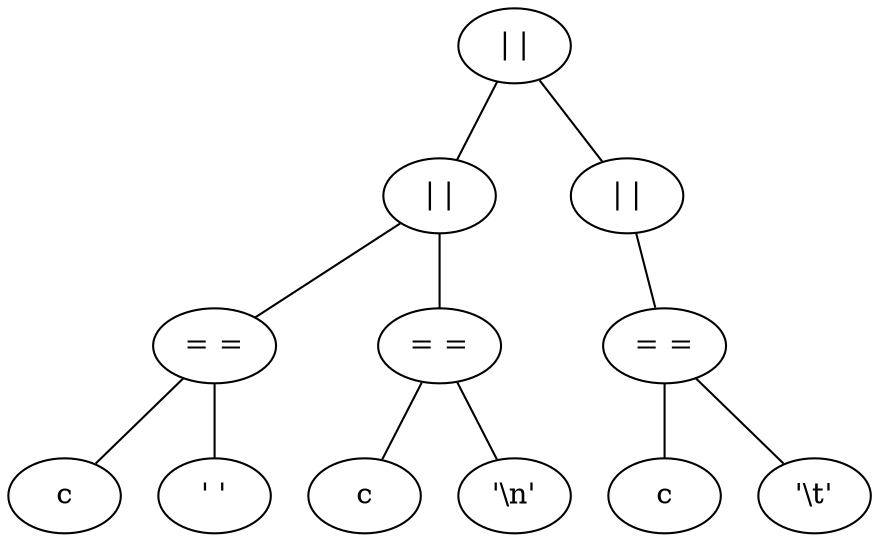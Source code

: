 graph arbol_c{
    
    "nodo1" [label="c" ];
    "nodo2" [label="= ="];
    "nodo3" [label="' '"];
    "nodo4" [label="c"];
    "nodo5" [label="= ="];
    "nodo6" [label="'\\n'"];
    "nodo7" [label="| |"];
    "nodo8" [label="c"];
    "nodo9" [label="= ="];
    "nodo10" [label="'\\t'"];
    "nodo11" [label="| |"];
    "nodo12" [label="| |"];

    "nodo2" -- "nodo1";
    "nodo2" -- "nodo3";
    "nodo7" -- "nodo2";

    "nodo5" -- "nodo4";
    "nodo5" -- "nodo6";
    "nodo7" -- "nodo5";

    "nodo9" -- "nodo8";
    "nodo9" -- "nodo10";

    "nodo12" -- "nodo7";
    "nodo12" -- "nodo11";

    "nodo11" -- "nodo9";    
}